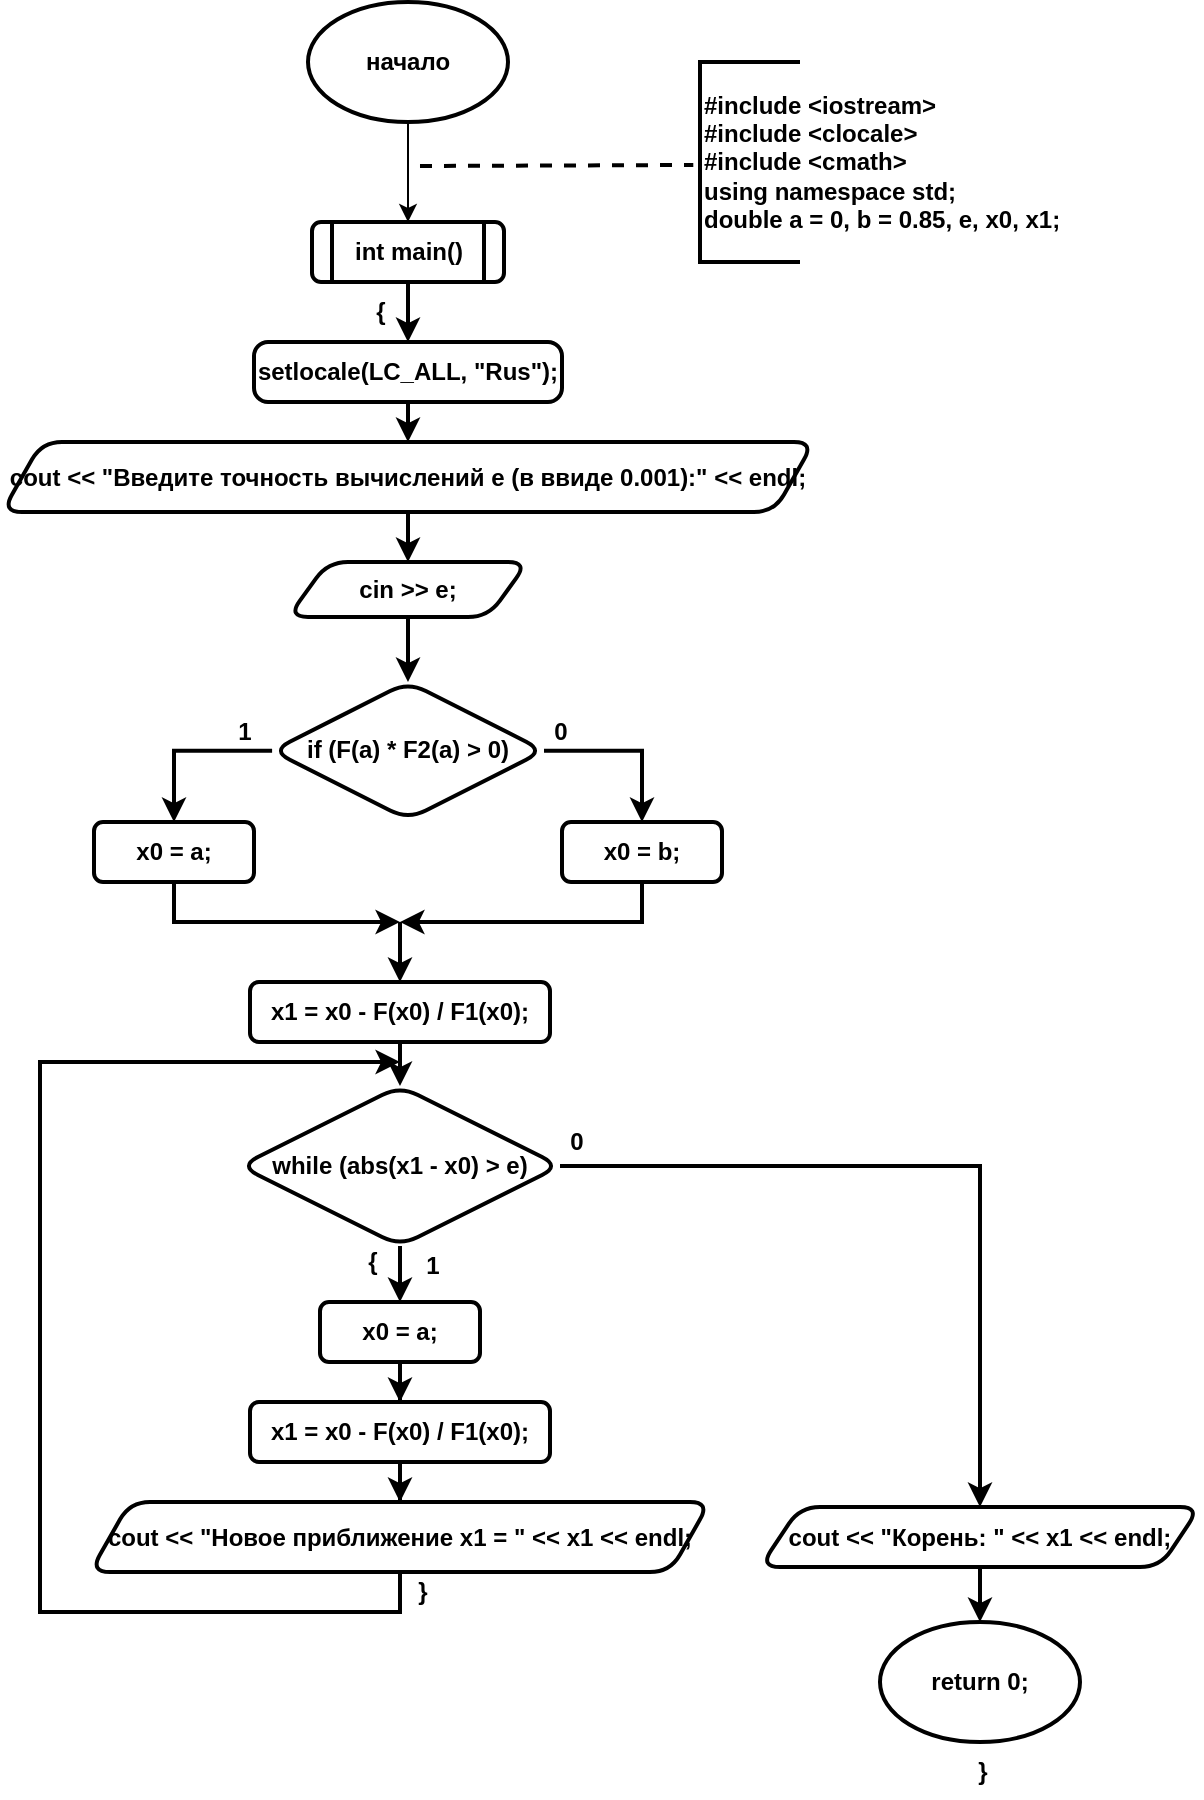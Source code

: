 <mxfile version="20.8.16" type="device"><diagram name="Страница 1" id="FHjSWN3TouKI3urbHtXb"><mxGraphModel dx="1208" dy="505" grid="0" gridSize="10" guides="1" tooltips="1" connect="1" arrows="1" fold="1" page="0" pageScale="1" pageWidth="827" pageHeight="1169" math="0" shadow="0"><root><mxCell id="0"/><mxCell id="1" parent="0"/><mxCell id="LQtnwjDS9dsYvqI8xHHF-3" value="" style="edgeStyle=orthogonalEdgeStyle;rounded=0;orthogonalLoop=1;jettySize=auto;html=1;fontStyle=1" edge="1" parent="1" source="LQtnwjDS9dsYvqI8xHHF-1" target="LQtnwjDS9dsYvqI8xHHF-2"><mxGeometry relative="1" as="geometry"/></mxCell><mxCell id="LQtnwjDS9dsYvqI8xHHF-1" value="начало" style="strokeWidth=2;html=1;shape=mxgraph.flowchart.start_1;whiteSpace=wrap;fontStyle=1" vertex="1" parent="1"><mxGeometry x="364" y="10" width="100" height="60" as="geometry"/></mxCell><mxCell id="LQtnwjDS9dsYvqI8xHHF-10" value="" style="edgeStyle=orthogonalEdgeStyle;rounded=0;orthogonalLoop=1;jettySize=auto;html=1;strokeWidth=2;startSize=6;endSize=6;entryX=0.5;entryY=0;entryDx=0;entryDy=0;fontStyle=1" edge="1" parent="1" source="LQtnwjDS9dsYvqI8xHHF-2" target="LQtnwjDS9dsYvqI8xHHF-15"><mxGeometry relative="1" as="geometry"><mxPoint x="414" y="190" as="targetPoint"/></mxGeometry></mxCell><mxCell id="LQtnwjDS9dsYvqI8xHHF-2" value="int main()" style="shape=process;whiteSpace=wrap;html=1;backgroundOutline=1;strokeWidth=2;rounded=1;fontStyle=1" vertex="1" parent="1"><mxGeometry x="366" y="120" width="96" height="30" as="geometry"/></mxCell><mxCell id="LQtnwjDS9dsYvqI8xHHF-5" value="&lt;div&gt;#include &amp;lt;iostream&amp;gt;&lt;/div&gt;&lt;div&gt;#include &amp;lt;clocale&amp;gt;&lt;/div&gt;&lt;div&gt;#include &amp;lt;cmath&amp;gt;&lt;/div&gt;&lt;div&gt;using namespace std;&lt;/div&gt;&lt;div&gt;double a = 0, b = 0.85, e, x0, x1;&lt;br&gt;&lt;/div&gt;" style="strokeWidth=2;html=1;shape=mxgraph.flowchart.annotation_1;align=left;pointerEvents=1;rounded=1;fontStyle=1" vertex="1" parent="1"><mxGeometry x="560" y="40" width="50" height="100" as="geometry"/></mxCell><mxCell id="LQtnwjDS9dsYvqI8xHHF-8" value="" style="endArrow=none;dashed=1;html=1;rounded=0;entryX=-0.067;entryY=0.515;entryDx=0;entryDy=0;entryPerimeter=0;startSize=6;endSize=6;strokeWidth=2;fontStyle=1" edge="1" parent="1" target="LQtnwjDS9dsYvqI8xHHF-5"><mxGeometry width="50" height="50" relative="1" as="geometry"><mxPoint x="420" y="92" as="sourcePoint"/><mxPoint x="500" y="110" as="targetPoint"/></mxGeometry></mxCell><mxCell id="LQtnwjDS9dsYvqI8xHHF-13" value="" style="edgeStyle=orthogonalEdgeStyle;rounded=0;orthogonalLoop=1;jettySize=auto;html=1;strokeWidth=2;startSize=6;endSize=6;fontStyle=1" edge="1" parent="1" source="LQtnwjDS9dsYvqI8xHHF-9" target="LQtnwjDS9dsYvqI8xHHF-12"><mxGeometry relative="1" as="geometry"/></mxCell><mxCell id="LQtnwjDS9dsYvqI8xHHF-9" value="cout &amp;lt;&amp;lt; &quot;Введите точность вычислений e (в ввиде 0.001):&quot; &amp;lt;&amp;lt; endl;" style="shape=parallelogram;perimeter=parallelogramPerimeter;whiteSpace=wrap;html=1;fixedSize=1;strokeWidth=2;rounded=1;fontStyle=1" vertex="1" parent="1"><mxGeometry x="211" y="230" width="406" height="35" as="geometry"/></mxCell><mxCell id="LQtnwjDS9dsYvqI8xHHF-11" value="{" style="text;html=1;align=center;verticalAlign=middle;resizable=0;points=[];autosize=1;strokeColor=none;fillColor=none;fontStyle=1" vertex="1" parent="1"><mxGeometry x="388" y="152" width="23" height="26" as="geometry"/></mxCell><mxCell id="LQtnwjDS9dsYvqI8xHHF-20" value="" style="edgeStyle=orthogonalEdgeStyle;rounded=0;orthogonalLoop=1;jettySize=auto;html=1;strokeWidth=2;startSize=6;endSize=6;fontStyle=1" edge="1" parent="1" source="LQtnwjDS9dsYvqI8xHHF-12" target="LQtnwjDS9dsYvqI8xHHF-19"><mxGeometry relative="1" as="geometry"/></mxCell><mxCell id="LQtnwjDS9dsYvqI8xHHF-12" value="cin &amp;gt;&amp;gt; e;" style="shape=parallelogram;perimeter=parallelogramPerimeter;whiteSpace=wrap;html=1;fixedSize=1;strokeWidth=2;rounded=1;fontStyle=1" vertex="1" parent="1"><mxGeometry x="354" y="290" width="120" height="27.5" as="geometry"/></mxCell><mxCell id="LQtnwjDS9dsYvqI8xHHF-18" style="edgeStyle=orthogonalEdgeStyle;rounded=0;orthogonalLoop=1;jettySize=auto;html=1;exitX=0.5;exitY=1;exitDx=0;exitDy=0;entryX=0.5;entryY=0;entryDx=0;entryDy=0;strokeWidth=2;startSize=6;endSize=6;fontStyle=1" edge="1" parent="1" source="LQtnwjDS9dsYvqI8xHHF-15" target="LQtnwjDS9dsYvqI8xHHF-9"><mxGeometry relative="1" as="geometry"/></mxCell><mxCell id="LQtnwjDS9dsYvqI8xHHF-15" value="setlocale(LC_ALL, &quot;Rus&quot;);" style="rounded=1;whiteSpace=wrap;html=1;absoluteArcSize=1;arcSize=14;strokeWidth=2;fontStyle=1" vertex="1" parent="1"><mxGeometry x="337" y="180" width="154" height="30" as="geometry"/></mxCell><mxCell id="LQtnwjDS9dsYvqI8xHHF-23" value="" style="edgeStyle=orthogonalEdgeStyle;rounded=0;orthogonalLoop=1;jettySize=auto;html=1;strokeWidth=2;startSize=6;endSize=6;fontStyle=1" edge="1" parent="1" source="LQtnwjDS9dsYvqI8xHHF-19" target="LQtnwjDS9dsYvqI8xHHF-22"><mxGeometry relative="1" as="geometry"/></mxCell><mxCell id="LQtnwjDS9dsYvqI8xHHF-29" style="edgeStyle=orthogonalEdgeStyle;rounded=0;orthogonalLoop=1;jettySize=auto;html=1;exitX=1;exitY=0.5;exitDx=0;exitDy=0;entryX=0.5;entryY=0;entryDx=0;entryDy=0;strokeWidth=2;startSize=6;endSize=6;fontStyle=1" edge="1" parent="1" source="LQtnwjDS9dsYvqI8xHHF-19" target="LQtnwjDS9dsYvqI8xHHF-28"><mxGeometry relative="1" as="geometry"/></mxCell><mxCell id="LQtnwjDS9dsYvqI8xHHF-19" value="if (F(a) * F2(a) &amp;gt; 0)" style="rhombus;whiteSpace=wrap;html=1;strokeWidth=2;rounded=1;fontStyle=1" vertex="1" parent="1"><mxGeometry x="346" y="350" width="136" height="68.75" as="geometry"/></mxCell><mxCell id="LQtnwjDS9dsYvqI8xHHF-31" style="edgeStyle=orthogonalEdgeStyle;rounded=0;orthogonalLoop=1;jettySize=auto;html=1;exitX=0.5;exitY=1;exitDx=0;exitDy=0;strokeWidth=2;startSize=6;endSize=6;fontStyle=1" edge="1" parent="1" source="LQtnwjDS9dsYvqI8xHHF-22"><mxGeometry relative="1" as="geometry"><mxPoint x="410" y="470" as="targetPoint"/><Array as="points"><mxPoint x="297" y="470"/><mxPoint x="410" y="470"/></Array></mxGeometry></mxCell><mxCell id="LQtnwjDS9dsYvqI8xHHF-22" value="x0 = a;" style="whiteSpace=wrap;html=1;strokeWidth=2;rounded=1;fontStyle=1" vertex="1" parent="1"><mxGeometry x="257" y="420" width="80" height="30" as="geometry"/></mxCell><mxCell id="LQtnwjDS9dsYvqI8xHHF-24" value="1" style="text;html=1;align=center;verticalAlign=middle;resizable=0;points=[];autosize=1;strokeColor=none;fillColor=none;fontStyle=1" vertex="1" parent="1"><mxGeometry x="319" y="362" width="25" height="26" as="geometry"/></mxCell><mxCell id="LQtnwjDS9dsYvqI8xHHF-32" style="edgeStyle=orthogonalEdgeStyle;rounded=0;orthogonalLoop=1;jettySize=auto;html=1;exitX=0.5;exitY=1;exitDx=0;exitDy=0;strokeWidth=2;startSize=6;endSize=6;fontStyle=1" edge="1" parent="1" source="LQtnwjDS9dsYvqI8xHHF-28"><mxGeometry relative="1" as="geometry"><mxPoint x="410" y="470" as="targetPoint"/><Array as="points"><mxPoint x="531" y="470"/><mxPoint x="420" y="470"/></Array></mxGeometry></mxCell><mxCell id="LQtnwjDS9dsYvqI8xHHF-28" value="x0 = b;" style="whiteSpace=wrap;html=1;strokeWidth=2;rounded=1;fontStyle=1" vertex="1" parent="1"><mxGeometry x="491" y="420" width="80" height="30" as="geometry"/></mxCell><mxCell id="LQtnwjDS9dsYvqI8xHHF-30" value="0" style="text;html=1;align=center;verticalAlign=middle;resizable=0;points=[];autosize=1;strokeColor=none;fillColor=none;fontStyle=1" vertex="1" parent="1"><mxGeometry x="477" y="362" width="25" height="26" as="geometry"/></mxCell><mxCell id="LQtnwjDS9dsYvqI8xHHF-34" value="" style="endArrow=classic;html=1;rounded=0;strokeWidth=2;startSize=6;endSize=6;entryX=0.5;entryY=0;entryDx=0;entryDy=0;fontStyle=1" edge="1" parent="1" target="LQtnwjDS9dsYvqI8xHHF-39"><mxGeometry width="50" height="50" relative="1" as="geometry"><mxPoint x="410" y="470" as="sourcePoint"/><mxPoint x="410" y="510" as="targetPoint"/></mxGeometry></mxCell><mxCell id="LQtnwjDS9dsYvqI8xHHF-42" value="" style="edgeStyle=orthogonalEdgeStyle;rounded=0;orthogonalLoop=1;jettySize=auto;html=1;strokeWidth=2;startSize=6;endSize=6;fontStyle=1" edge="1" parent="1" source="LQtnwjDS9dsYvqI8xHHF-39" target="LQtnwjDS9dsYvqI8xHHF-41"><mxGeometry relative="1" as="geometry"/></mxCell><mxCell id="LQtnwjDS9dsYvqI8xHHF-39" value="x1 = x0 - F(x0) / F1(x0);" style="whiteSpace=wrap;html=1;strokeWidth=2;rounded=1;fontStyle=1" vertex="1" parent="1"><mxGeometry x="335" y="500" width="150" height="30" as="geometry"/></mxCell><mxCell id="LQtnwjDS9dsYvqI8xHHF-45" value="" style="edgeStyle=orthogonalEdgeStyle;rounded=0;orthogonalLoop=1;jettySize=auto;html=1;strokeWidth=2;startSize=6;endSize=6;fontStyle=1" edge="1" parent="1" source="LQtnwjDS9dsYvqI8xHHF-41" target="LQtnwjDS9dsYvqI8xHHF-44"><mxGeometry relative="1" as="geometry"/></mxCell><mxCell id="LQtnwjDS9dsYvqI8xHHF-54" style="edgeStyle=orthogonalEdgeStyle;rounded=0;orthogonalLoop=1;jettySize=auto;html=1;exitX=1;exitY=0.5;exitDx=0;exitDy=0;strokeWidth=2;startSize=6;endSize=6;entryX=0.5;entryY=0;entryDx=0;entryDy=0;fontStyle=1" edge="1" parent="1" source="LQtnwjDS9dsYvqI8xHHF-41" target="LQtnwjDS9dsYvqI8xHHF-60"><mxGeometry relative="1" as="geometry"><mxPoint x="670" y="750" as="targetPoint"/></mxGeometry></mxCell><mxCell id="LQtnwjDS9dsYvqI8xHHF-41" value="while (abs(x1 - x0) &amp;gt; e)" style="rhombus;whiteSpace=wrap;html=1;strokeWidth=2;rounded=1;fontStyle=1" vertex="1" parent="1"><mxGeometry x="330" y="552" width="160" height="80" as="geometry"/></mxCell><mxCell id="LQtnwjDS9dsYvqI8xHHF-49" value="" style="edgeStyle=orthogonalEdgeStyle;rounded=0;orthogonalLoop=1;jettySize=auto;html=1;strokeWidth=2;startSize=6;endSize=6;fontStyle=1" edge="1" parent="1" source="LQtnwjDS9dsYvqI8xHHF-44" target="LQtnwjDS9dsYvqI8xHHF-48"><mxGeometry relative="1" as="geometry"/></mxCell><mxCell id="LQtnwjDS9dsYvqI8xHHF-44" value="x0 = a;" style="whiteSpace=wrap;html=1;strokeWidth=2;rounded=1;fontStyle=1" vertex="1" parent="1"><mxGeometry x="370" y="660" width="80" height="30" as="geometry"/></mxCell><mxCell id="LQtnwjDS9dsYvqI8xHHF-46" value="1" style="text;html=1;align=center;verticalAlign=middle;resizable=0;points=[];autosize=1;strokeColor=none;fillColor=none;fontStyle=1" vertex="1" parent="1"><mxGeometry x="413" y="629" width="25" height="26" as="geometry"/></mxCell><mxCell id="LQtnwjDS9dsYvqI8xHHF-47" value="{" style="text;html=1;align=center;verticalAlign=middle;resizable=0;points=[];autosize=1;strokeColor=none;fillColor=none;fontStyle=1" vertex="1" parent="1"><mxGeometry x="384" y="627" width="23" height="26" as="geometry"/></mxCell><mxCell id="LQtnwjDS9dsYvqI8xHHF-51" value="" style="edgeStyle=orthogonalEdgeStyle;rounded=0;orthogonalLoop=1;jettySize=auto;html=1;strokeWidth=2;startSize=6;endSize=6;fontStyle=1" edge="1" parent="1" source="LQtnwjDS9dsYvqI8xHHF-48" target="LQtnwjDS9dsYvqI8xHHF-50"><mxGeometry relative="1" as="geometry"/></mxCell><mxCell id="LQtnwjDS9dsYvqI8xHHF-48" value="x1 = x0 - F(x0) / F1(x0);" style="whiteSpace=wrap;html=1;strokeWidth=2;rounded=1;fontStyle=1" vertex="1" parent="1"><mxGeometry x="335" y="710" width="150" height="30" as="geometry"/></mxCell><mxCell id="LQtnwjDS9dsYvqI8xHHF-52" style="edgeStyle=orthogonalEdgeStyle;rounded=0;orthogonalLoop=1;jettySize=auto;html=1;exitX=0.5;exitY=1;exitDx=0;exitDy=0;strokeWidth=2;startSize=6;endSize=6;fontStyle=1" edge="1" parent="1" source="LQtnwjDS9dsYvqI8xHHF-50"><mxGeometry relative="1" as="geometry"><mxPoint x="410" y="540" as="targetPoint"/><Array as="points"><mxPoint x="410" y="815"/><mxPoint x="230" y="815"/></Array></mxGeometry></mxCell><mxCell id="LQtnwjDS9dsYvqI8xHHF-50" value="cout &amp;lt;&amp;lt; &quot;Новое приближение х1 = &quot; &amp;lt;&amp;lt; x1 &amp;lt;&amp;lt; endl;" style="shape=parallelogram;perimeter=parallelogramPerimeter;whiteSpace=wrap;html=1;fixedSize=1;strokeWidth=2;rounded=1;fontStyle=1" vertex="1" parent="1"><mxGeometry x="255" y="760" width="310" height="35" as="geometry"/></mxCell><mxCell id="LQtnwjDS9dsYvqI8xHHF-53" value="}" style="text;html=1;align=center;verticalAlign=middle;resizable=0;points=[];autosize=1;strokeColor=none;fillColor=none;fontStyle=1" vertex="1" parent="1"><mxGeometry x="409" y="792" width="23" height="26" as="geometry"/></mxCell><mxCell id="LQtnwjDS9dsYvqI8xHHF-55" value="0" style="text;html=1;align=center;verticalAlign=middle;resizable=0;points=[];autosize=1;strokeColor=none;fillColor=none;fontStyle=1" vertex="1" parent="1"><mxGeometry x="485" y="567" width="25" height="26" as="geometry"/></mxCell><mxCell id="LQtnwjDS9dsYvqI8xHHF-62" value="" style="edgeStyle=orthogonalEdgeStyle;rounded=0;orthogonalLoop=1;jettySize=auto;html=1;strokeWidth=2;startSize=6;endSize=6;fontStyle=1" edge="1" parent="1" source="LQtnwjDS9dsYvqI8xHHF-60" target="LQtnwjDS9dsYvqI8xHHF-61"><mxGeometry relative="1" as="geometry"/></mxCell><mxCell id="LQtnwjDS9dsYvqI8xHHF-60" value="cout &amp;lt;&amp;lt; &quot;Корень: &quot; &amp;lt;&amp;lt; x1 &amp;lt;&amp;lt; endl;" style="shape=parallelogram;perimeter=parallelogramPerimeter;whiteSpace=wrap;html=1;fixedSize=1;strokeWidth=2;rounded=1;fontStyle=1" vertex="1" parent="1"><mxGeometry x="590" y="762.5" width="220" height="30" as="geometry"/></mxCell><mxCell id="LQtnwjDS9dsYvqI8xHHF-61" value="return 0;" style="strokeWidth=2;html=1;shape=mxgraph.flowchart.start_1;whiteSpace=wrap;rounded=1;fontStyle=1" vertex="1" parent="1"><mxGeometry x="650" y="820" width="100" height="60" as="geometry"/></mxCell><mxCell id="LQtnwjDS9dsYvqI8xHHF-63" value="}" style="text;html=1;align=center;verticalAlign=middle;resizable=0;points=[];autosize=1;strokeColor=none;fillColor=none;fontStyle=1" vertex="1" parent="1"><mxGeometry x="689" y="882" width="23" height="26" as="geometry"/></mxCell></root></mxGraphModel></diagram></mxfile>